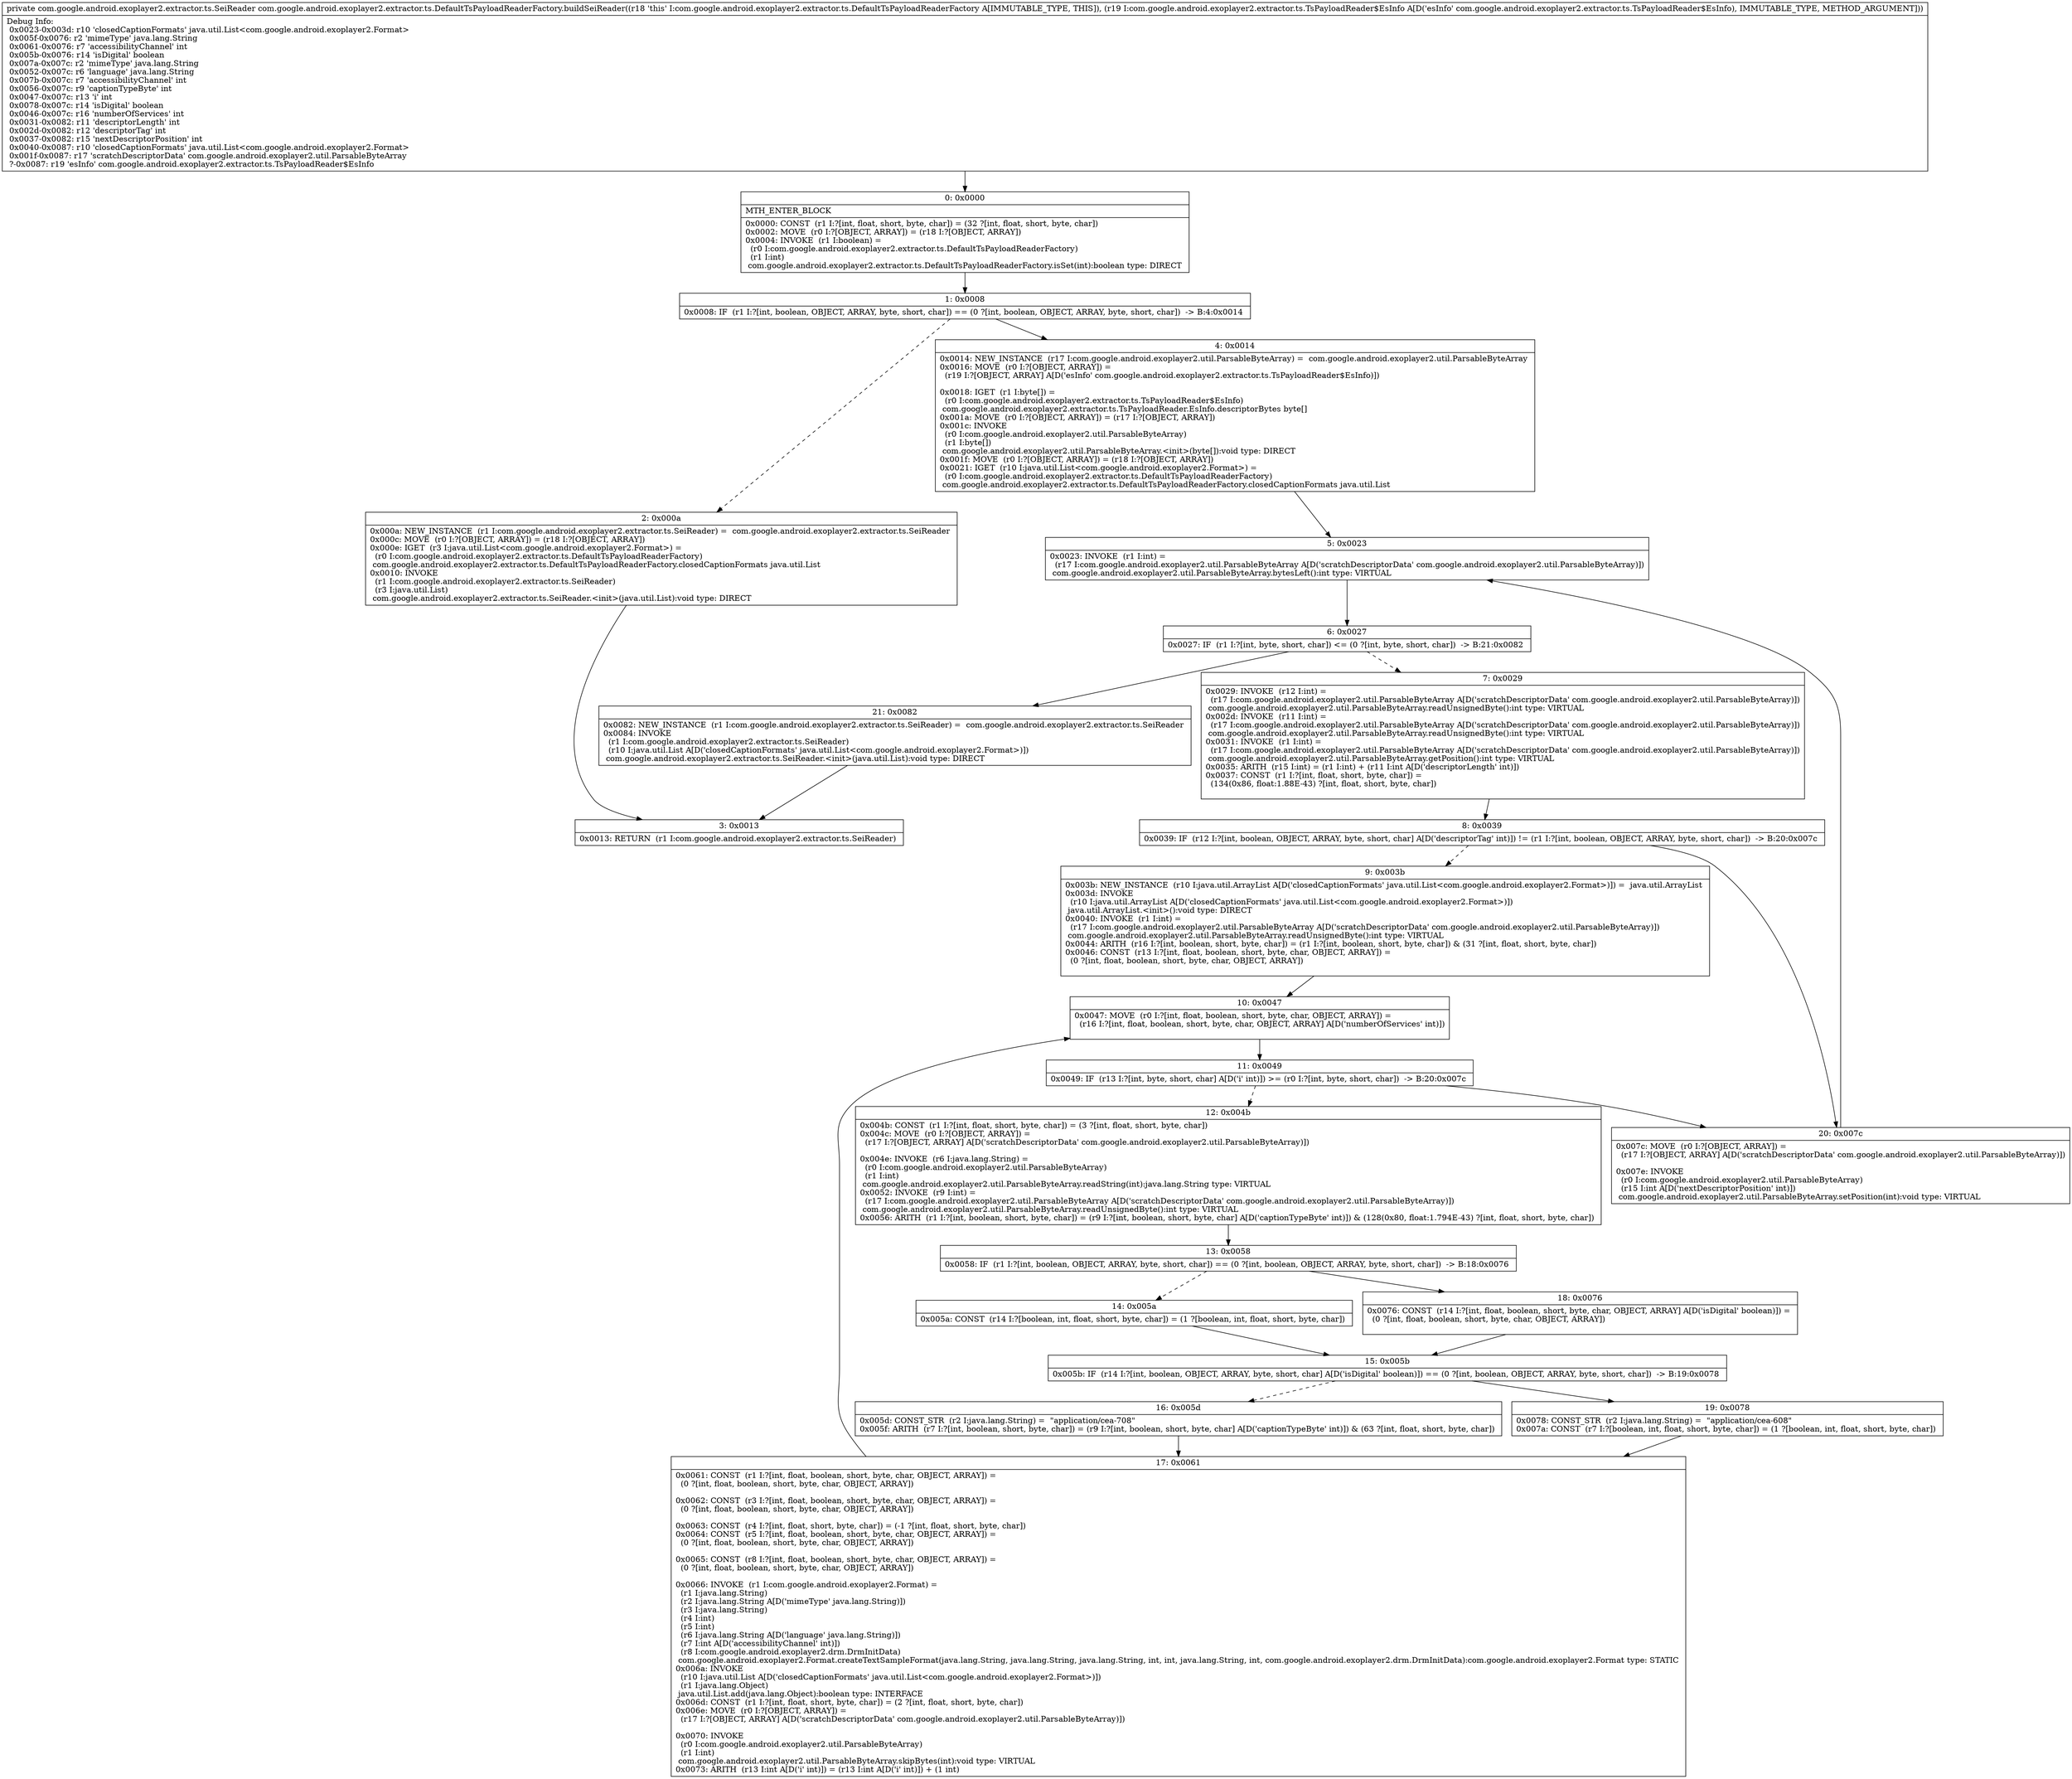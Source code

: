 digraph "CFG forcom.google.android.exoplayer2.extractor.ts.DefaultTsPayloadReaderFactory.buildSeiReader(Lcom\/google\/android\/exoplayer2\/extractor\/ts\/TsPayloadReader$EsInfo;)Lcom\/google\/android\/exoplayer2\/extractor\/ts\/SeiReader;" {
Node_0 [shape=record,label="{0\:\ 0x0000|MTH_ENTER_BLOCK\l|0x0000: CONST  (r1 I:?[int, float, short, byte, char]) = (32 ?[int, float, short, byte, char]) \l0x0002: MOVE  (r0 I:?[OBJECT, ARRAY]) = (r18 I:?[OBJECT, ARRAY]) \l0x0004: INVOKE  (r1 I:boolean) = \l  (r0 I:com.google.android.exoplayer2.extractor.ts.DefaultTsPayloadReaderFactory)\l  (r1 I:int)\l com.google.android.exoplayer2.extractor.ts.DefaultTsPayloadReaderFactory.isSet(int):boolean type: DIRECT \l}"];
Node_1 [shape=record,label="{1\:\ 0x0008|0x0008: IF  (r1 I:?[int, boolean, OBJECT, ARRAY, byte, short, char]) == (0 ?[int, boolean, OBJECT, ARRAY, byte, short, char])  \-\> B:4:0x0014 \l}"];
Node_2 [shape=record,label="{2\:\ 0x000a|0x000a: NEW_INSTANCE  (r1 I:com.google.android.exoplayer2.extractor.ts.SeiReader) =  com.google.android.exoplayer2.extractor.ts.SeiReader \l0x000c: MOVE  (r0 I:?[OBJECT, ARRAY]) = (r18 I:?[OBJECT, ARRAY]) \l0x000e: IGET  (r3 I:java.util.List\<com.google.android.exoplayer2.Format\>) = \l  (r0 I:com.google.android.exoplayer2.extractor.ts.DefaultTsPayloadReaderFactory)\l com.google.android.exoplayer2.extractor.ts.DefaultTsPayloadReaderFactory.closedCaptionFormats java.util.List \l0x0010: INVOKE  \l  (r1 I:com.google.android.exoplayer2.extractor.ts.SeiReader)\l  (r3 I:java.util.List)\l com.google.android.exoplayer2.extractor.ts.SeiReader.\<init\>(java.util.List):void type: DIRECT \l}"];
Node_3 [shape=record,label="{3\:\ 0x0013|0x0013: RETURN  (r1 I:com.google.android.exoplayer2.extractor.ts.SeiReader) \l}"];
Node_4 [shape=record,label="{4\:\ 0x0014|0x0014: NEW_INSTANCE  (r17 I:com.google.android.exoplayer2.util.ParsableByteArray) =  com.google.android.exoplayer2.util.ParsableByteArray \l0x0016: MOVE  (r0 I:?[OBJECT, ARRAY]) = \l  (r19 I:?[OBJECT, ARRAY] A[D('esInfo' com.google.android.exoplayer2.extractor.ts.TsPayloadReader$EsInfo)])\l \l0x0018: IGET  (r1 I:byte[]) = \l  (r0 I:com.google.android.exoplayer2.extractor.ts.TsPayloadReader$EsInfo)\l com.google.android.exoplayer2.extractor.ts.TsPayloadReader.EsInfo.descriptorBytes byte[] \l0x001a: MOVE  (r0 I:?[OBJECT, ARRAY]) = (r17 I:?[OBJECT, ARRAY]) \l0x001c: INVOKE  \l  (r0 I:com.google.android.exoplayer2.util.ParsableByteArray)\l  (r1 I:byte[])\l com.google.android.exoplayer2.util.ParsableByteArray.\<init\>(byte[]):void type: DIRECT \l0x001f: MOVE  (r0 I:?[OBJECT, ARRAY]) = (r18 I:?[OBJECT, ARRAY]) \l0x0021: IGET  (r10 I:java.util.List\<com.google.android.exoplayer2.Format\>) = \l  (r0 I:com.google.android.exoplayer2.extractor.ts.DefaultTsPayloadReaderFactory)\l com.google.android.exoplayer2.extractor.ts.DefaultTsPayloadReaderFactory.closedCaptionFormats java.util.List \l}"];
Node_5 [shape=record,label="{5\:\ 0x0023|0x0023: INVOKE  (r1 I:int) = \l  (r17 I:com.google.android.exoplayer2.util.ParsableByteArray A[D('scratchDescriptorData' com.google.android.exoplayer2.util.ParsableByteArray)])\l com.google.android.exoplayer2.util.ParsableByteArray.bytesLeft():int type: VIRTUAL \l}"];
Node_6 [shape=record,label="{6\:\ 0x0027|0x0027: IF  (r1 I:?[int, byte, short, char]) \<= (0 ?[int, byte, short, char])  \-\> B:21:0x0082 \l}"];
Node_7 [shape=record,label="{7\:\ 0x0029|0x0029: INVOKE  (r12 I:int) = \l  (r17 I:com.google.android.exoplayer2.util.ParsableByteArray A[D('scratchDescriptorData' com.google.android.exoplayer2.util.ParsableByteArray)])\l com.google.android.exoplayer2.util.ParsableByteArray.readUnsignedByte():int type: VIRTUAL \l0x002d: INVOKE  (r11 I:int) = \l  (r17 I:com.google.android.exoplayer2.util.ParsableByteArray A[D('scratchDescriptorData' com.google.android.exoplayer2.util.ParsableByteArray)])\l com.google.android.exoplayer2.util.ParsableByteArray.readUnsignedByte():int type: VIRTUAL \l0x0031: INVOKE  (r1 I:int) = \l  (r17 I:com.google.android.exoplayer2.util.ParsableByteArray A[D('scratchDescriptorData' com.google.android.exoplayer2.util.ParsableByteArray)])\l com.google.android.exoplayer2.util.ParsableByteArray.getPosition():int type: VIRTUAL \l0x0035: ARITH  (r15 I:int) = (r1 I:int) + (r11 I:int A[D('descriptorLength' int)]) \l0x0037: CONST  (r1 I:?[int, float, short, byte, char]) = \l  (134(0x86, float:1.88E\-43) ?[int, float, short, byte, char])\l \l}"];
Node_8 [shape=record,label="{8\:\ 0x0039|0x0039: IF  (r12 I:?[int, boolean, OBJECT, ARRAY, byte, short, char] A[D('descriptorTag' int)]) != (r1 I:?[int, boolean, OBJECT, ARRAY, byte, short, char])  \-\> B:20:0x007c \l}"];
Node_9 [shape=record,label="{9\:\ 0x003b|0x003b: NEW_INSTANCE  (r10 I:java.util.ArrayList A[D('closedCaptionFormats' java.util.List\<com.google.android.exoplayer2.Format\>)]) =  java.util.ArrayList \l0x003d: INVOKE  \l  (r10 I:java.util.ArrayList A[D('closedCaptionFormats' java.util.List\<com.google.android.exoplayer2.Format\>)])\l java.util.ArrayList.\<init\>():void type: DIRECT \l0x0040: INVOKE  (r1 I:int) = \l  (r17 I:com.google.android.exoplayer2.util.ParsableByteArray A[D('scratchDescriptorData' com.google.android.exoplayer2.util.ParsableByteArray)])\l com.google.android.exoplayer2.util.ParsableByteArray.readUnsignedByte():int type: VIRTUAL \l0x0044: ARITH  (r16 I:?[int, boolean, short, byte, char]) = (r1 I:?[int, boolean, short, byte, char]) & (31 ?[int, float, short, byte, char]) \l0x0046: CONST  (r13 I:?[int, float, boolean, short, byte, char, OBJECT, ARRAY]) = \l  (0 ?[int, float, boolean, short, byte, char, OBJECT, ARRAY])\l \l}"];
Node_10 [shape=record,label="{10\:\ 0x0047|0x0047: MOVE  (r0 I:?[int, float, boolean, short, byte, char, OBJECT, ARRAY]) = \l  (r16 I:?[int, float, boolean, short, byte, char, OBJECT, ARRAY] A[D('numberOfServices' int)])\l \l}"];
Node_11 [shape=record,label="{11\:\ 0x0049|0x0049: IF  (r13 I:?[int, byte, short, char] A[D('i' int)]) \>= (r0 I:?[int, byte, short, char])  \-\> B:20:0x007c \l}"];
Node_12 [shape=record,label="{12\:\ 0x004b|0x004b: CONST  (r1 I:?[int, float, short, byte, char]) = (3 ?[int, float, short, byte, char]) \l0x004c: MOVE  (r0 I:?[OBJECT, ARRAY]) = \l  (r17 I:?[OBJECT, ARRAY] A[D('scratchDescriptorData' com.google.android.exoplayer2.util.ParsableByteArray)])\l \l0x004e: INVOKE  (r6 I:java.lang.String) = \l  (r0 I:com.google.android.exoplayer2.util.ParsableByteArray)\l  (r1 I:int)\l com.google.android.exoplayer2.util.ParsableByteArray.readString(int):java.lang.String type: VIRTUAL \l0x0052: INVOKE  (r9 I:int) = \l  (r17 I:com.google.android.exoplayer2.util.ParsableByteArray A[D('scratchDescriptorData' com.google.android.exoplayer2.util.ParsableByteArray)])\l com.google.android.exoplayer2.util.ParsableByteArray.readUnsignedByte():int type: VIRTUAL \l0x0056: ARITH  (r1 I:?[int, boolean, short, byte, char]) = (r9 I:?[int, boolean, short, byte, char] A[D('captionTypeByte' int)]) & (128(0x80, float:1.794E\-43) ?[int, float, short, byte, char]) \l}"];
Node_13 [shape=record,label="{13\:\ 0x0058|0x0058: IF  (r1 I:?[int, boolean, OBJECT, ARRAY, byte, short, char]) == (0 ?[int, boolean, OBJECT, ARRAY, byte, short, char])  \-\> B:18:0x0076 \l}"];
Node_14 [shape=record,label="{14\:\ 0x005a|0x005a: CONST  (r14 I:?[boolean, int, float, short, byte, char]) = (1 ?[boolean, int, float, short, byte, char]) \l}"];
Node_15 [shape=record,label="{15\:\ 0x005b|0x005b: IF  (r14 I:?[int, boolean, OBJECT, ARRAY, byte, short, char] A[D('isDigital' boolean)]) == (0 ?[int, boolean, OBJECT, ARRAY, byte, short, char])  \-\> B:19:0x0078 \l}"];
Node_16 [shape=record,label="{16\:\ 0x005d|0x005d: CONST_STR  (r2 I:java.lang.String) =  \"application\/cea\-708\" \l0x005f: ARITH  (r7 I:?[int, boolean, short, byte, char]) = (r9 I:?[int, boolean, short, byte, char] A[D('captionTypeByte' int)]) & (63 ?[int, float, short, byte, char]) \l}"];
Node_17 [shape=record,label="{17\:\ 0x0061|0x0061: CONST  (r1 I:?[int, float, boolean, short, byte, char, OBJECT, ARRAY]) = \l  (0 ?[int, float, boolean, short, byte, char, OBJECT, ARRAY])\l \l0x0062: CONST  (r3 I:?[int, float, boolean, short, byte, char, OBJECT, ARRAY]) = \l  (0 ?[int, float, boolean, short, byte, char, OBJECT, ARRAY])\l \l0x0063: CONST  (r4 I:?[int, float, short, byte, char]) = (\-1 ?[int, float, short, byte, char]) \l0x0064: CONST  (r5 I:?[int, float, boolean, short, byte, char, OBJECT, ARRAY]) = \l  (0 ?[int, float, boolean, short, byte, char, OBJECT, ARRAY])\l \l0x0065: CONST  (r8 I:?[int, float, boolean, short, byte, char, OBJECT, ARRAY]) = \l  (0 ?[int, float, boolean, short, byte, char, OBJECT, ARRAY])\l \l0x0066: INVOKE  (r1 I:com.google.android.exoplayer2.Format) = \l  (r1 I:java.lang.String)\l  (r2 I:java.lang.String A[D('mimeType' java.lang.String)])\l  (r3 I:java.lang.String)\l  (r4 I:int)\l  (r5 I:int)\l  (r6 I:java.lang.String A[D('language' java.lang.String)])\l  (r7 I:int A[D('accessibilityChannel' int)])\l  (r8 I:com.google.android.exoplayer2.drm.DrmInitData)\l com.google.android.exoplayer2.Format.createTextSampleFormat(java.lang.String, java.lang.String, java.lang.String, int, int, java.lang.String, int, com.google.android.exoplayer2.drm.DrmInitData):com.google.android.exoplayer2.Format type: STATIC \l0x006a: INVOKE  \l  (r10 I:java.util.List A[D('closedCaptionFormats' java.util.List\<com.google.android.exoplayer2.Format\>)])\l  (r1 I:java.lang.Object)\l java.util.List.add(java.lang.Object):boolean type: INTERFACE \l0x006d: CONST  (r1 I:?[int, float, short, byte, char]) = (2 ?[int, float, short, byte, char]) \l0x006e: MOVE  (r0 I:?[OBJECT, ARRAY]) = \l  (r17 I:?[OBJECT, ARRAY] A[D('scratchDescriptorData' com.google.android.exoplayer2.util.ParsableByteArray)])\l \l0x0070: INVOKE  \l  (r0 I:com.google.android.exoplayer2.util.ParsableByteArray)\l  (r1 I:int)\l com.google.android.exoplayer2.util.ParsableByteArray.skipBytes(int):void type: VIRTUAL \l0x0073: ARITH  (r13 I:int A[D('i' int)]) = (r13 I:int A[D('i' int)]) + (1 int) \l}"];
Node_18 [shape=record,label="{18\:\ 0x0076|0x0076: CONST  (r14 I:?[int, float, boolean, short, byte, char, OBJECT, ARRAY] A[D('isDigital' boolean)]) = \l  (0 ?[int, float, boolean, short, byte, char, OBJECT, ARRAY])\l \l}"];
Node_19 [shape=record,label="{19\:\ 0x0078|0x0078: CONST_STR  (r2 I:java.lang.String) =  \"application\/cea\-608\" \l0x007a: CONST  (r7 I:?[boolean, int, float, short, byte, char]) = (1 ?[boolean, int, float, short, byte, char]) \l}"];
Node_20 [shape=record,label="{20\:\ 0x007c|0x007c: MOVE  (r0 I:?[OBJECT, ARRAY]) = \l  (r17 I:?[OBJECT, ARRAY] A[D('scratchDescriptorData' com.google.android.exoplayer2.util.ParsableByteArray)])\l \l0x007e: INVOKE  \l  (r0 I:com.google.android.exoplayer2.util.ParsableByteArray)\l  (r15 I:int A[D('nextDescriptorPosition' int)])\l com.google.android.exoplayer2.util.ParsableByteArray.setPosition(int):void type: VIRTUAL \l}"];
Node_21 [shape=record,label="{21\:\ 0x0082|0x0082: NEW_INSTANCE  (r1 I:com.google.android.exoplayer2.extractor.ts.SeiReader) =  com.google.android.exoplayer2.extractor.ts.SeiReader \l0x0084: INVOKE  \l  (r1 I:com.google.android.exoplayer2.extractor.ts.SeiReader)\l  (r10 I:java.util.List A[D('closedCaptionFormats' java.util.List\<com.google.android.exoplayer2.Format\>)])\l com.google.android.exoplayer2.extractor.ts.SeiReader.\<init\>(java.util.List):void type: DIRECT \l}"];
MethodNode[shape=record,label="{private com.google.android.exoplayer2.extractor.ts.SeiReader com.google.android.exoplayer2.extractor.ts.DefaultTsPayloadReaderFactory.buildSeiReader((r18 'this' I:com.google.android.exoplayer2.extractor.ts.DefaultTsPayloadReaderFactory A[IMMUTABLE_TYPE, THIS]), (r19 I:com.google.android.exoplayer2.extractor.ts.TsPayloadReader$EsInfo A[D('esInfo' com.google.android.exoplayer2.extractor.ts.TsPayloadReader$EsInfo), IMMUTABLE_TYPE, METHOD_ARGUMENT]))  | Debug Info:\l  0x0023\-0x003d: r10 'closedCaptionFormats' java.util.List\<com.google.android.exoplayer2.Format\>\l  0x005f\-0x0076: r2 'mimeType' java.lang.String\l  0x0061\-0x0076: r7 'accessibilityChannel' int\l  0x005b\-0x0076: r14 'isDigital' boolean\l  0x007a\-0x007c: r2 'mimeType' java.lang.String\l  0x0052\-0x007c: r6 'language' java.lang.String\l  0x007b\-0x007c: r7 'accessibilityChannel' int\l  0x0056\-0x007c: r9 'captionTypeByte' int\l  0x0047\-0x007c: r13 'i' int\l  0x0078\-0x007c: r14 'isDigital' boolean\l  0x0046\-0x007c: r16 'numberOfServices' int\l  0x0031\-0x0082: r11 'descriptorLength' int\l  0x002d\-0x0082: r12 'descriptorTag' int\l  0x0037\-0x0082: r15 'nextDescriptorPosition' int\l  0x0040\-0x0087: r10 'closedCaptionFormats' java.util.List\<com.google.android.exoplayer2.Format\>\l  0x001f\-0x0087: r17 'scratchDescriptorData' com.google.android.exoplayer2.util.ParsableByteArray\l  ?\-0x0087: r19 'esInfo' com.google.android.exoplayer2.extractor.ts.TsPayloadReader$EsInfo\l}"];
MethodNode -> Node_0;
Node_0 -> Node_1;
Node_1 -> Node_2[style=dashed];
Node_1 -> Node_4;
Node_2 -> Node_3;
Node_4 -> Node_5;
Node_5 -> Node_6;
Node_6 -> Node_7[style=dashed];
Node_6 -> Node_21;
Node_7 -> Node_8;
Node_8 -> Node_9[style=dashed];
Node_8 -> Node_20;
Node_9 -> Node_10;
Node_10 -> Node_11;
Node_11 -> Node_12[style=dashed];
Node_11 -> Node_20;
Node_12 -> Node_13;
Node_13 -> Node_14[style=dashed];
Node_13 -> Node_18;
Node_14 -> Node_15;
Node_15 -> Node_16[style=dashed];
Node_15 -> Node_19;
Node_16 -> Node_17;
Node_17 -> Node_10;
Node_18 -> Node_15;
Node_19 -> Node_17;
Node_20 -> Node_5;
Node_21 -> Node_3;
}

